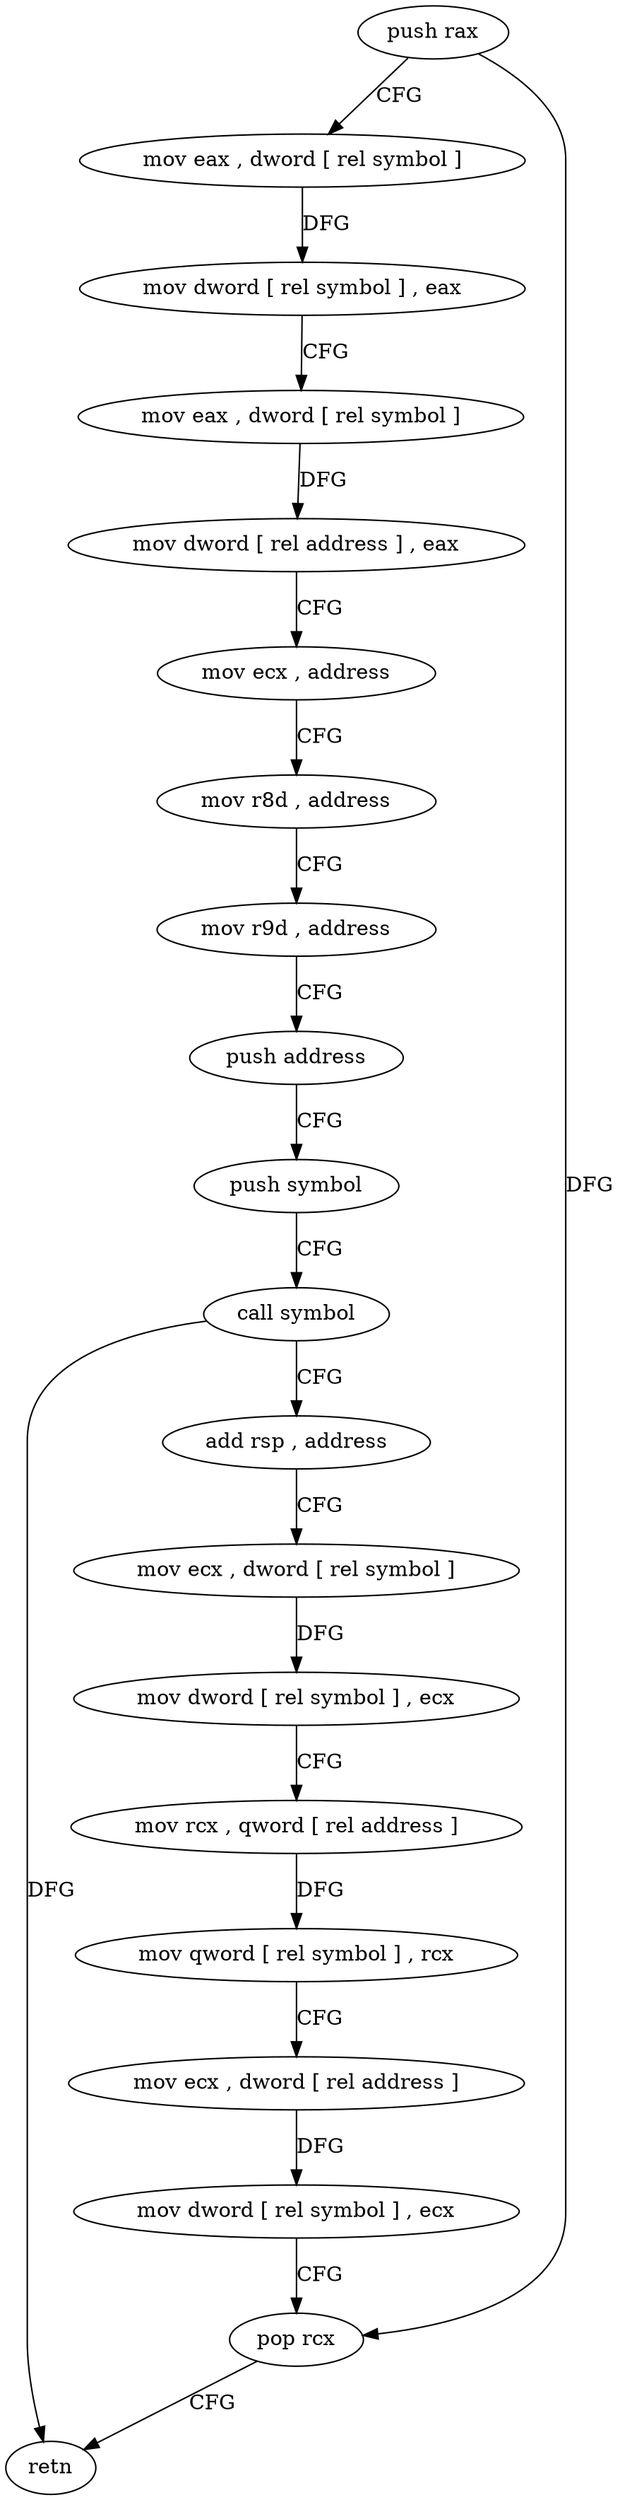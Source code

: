 digraph "func" {
"4206544" [label = "push rax" ]
"4206545" [label = "mov eax , dword [ rel symbol ]" ]
"4206551" [label = "mov dword [ rel symbol ] , eax" ]
"4206557" [label = "mov eax , dword [ rel symbol ]" ]
"4206563" [label = "mov dword [ rel address ] , eax" ]
"4206569" [label = "mov ecx , address" ]
"4206574" [label = "mov r8d , address" ]
"4206580" [label = "mov r9d , address" ]
"4206586" [label = "push address" ]
"4206588" [label = "push symbol" ]
"4206593" [label = "call symbol" ]
"4206598" [label = "add rsp , address" ]
"4206602" [label = "mov ecx , dword [ rel symbol ]" ]
"4206608" [label = "mov dword [ rel symbol ] , ecx" ]
"4206614" [label = "mov rcx , qword [ rel address ]" ]
"4206621" [label = "mov qword [ rel symbol ] , rcx" ]
"4206628" [label = "mov ecx , dword [ rel address ]" ]
"4206634" [label = "mov dword [ rel symbol ] , ecx" ]
"4206640" [label = "pop rcx" ]
"4206641" [label = "retn" ]
"4206544" -> "4206545" [ label = "CFG" ]
"4206544" -> "4206640" [ label = "DFG" ]
"4206545" -> "4206551" [ label = "DFG" ]
"4206551" -> "4206557" [ label = "CFG" ]
"4206557" -> "4206563" [ label = "DFG" ]
"4206563" -> "4206569" [ label = "CFG" ]
"4206569" -> "4206574" [ label = "CFG" ]
"4206574" -> "4206580" [ label = "CFG" ]
"4206580" -> "4206586" [ label = "CFG" ]
"4206586" -> "4206588" [ label = "CFG" ]
"4206588" -> "4206593" [ label = "CFG" ]
"4206593" -> "4206598" [ label = "CFG" ]
"4206593" -> "4206641" [ label = "DFG" ]
"4206598" -> "4206602" [ label = "CFG" ]
"4206602" -> "4206608" [ label = "DFG" ]
"4206608" -> "4206614" [ label = "CFG" ]
"4206614" -> "4206621" [ label = "DFG" ]
"4206621" -> "4206628" [ label = "CFG" ]
"4206628" -> "4206634" [ label = "DFG" ]
"4206634" -> "4206640" [ label = "CFG" ]
"4206640" -> "4206641" [ label = "CFG" ]
}
